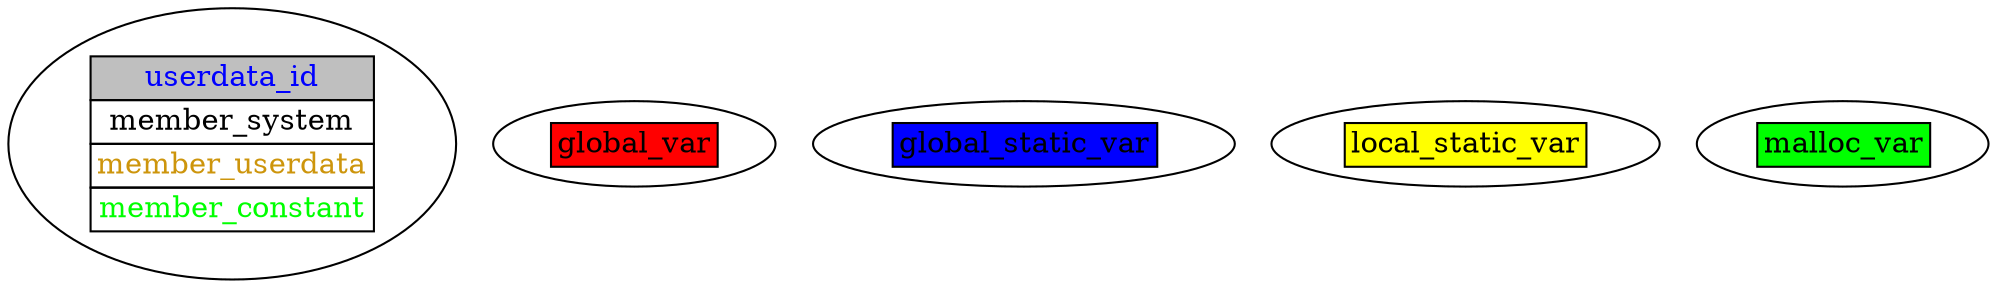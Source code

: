 digraph "template"
{
    // TD  Table Data
    // TR  Table Row

    // data structure
    userdata_id [label=<
    <TABLE BORDER="0" CELLBORDER="1" CELLSPACING="0">
        <TR><TD PORT="f0" BGCOLOR="grey75"><FONT COLOR="blue">userdata_id</FONT></TD></TR>
        <TR><TD PORT="f1" TITLE="" HREF="">member_system</TD></TR>
        <TR><TD PORT="f2" TITLE="" HREF=""><FONT COLOR="darkgoldenrod3">member_userdata</FONT></TD></TR>
        <TR><TD><FONT COLOR="green">member_constant</FONT></TD></TR>
    </TABLE>>];

    # global variable
    global_var [label=<
    <TABLE BORDER="0" CELLBORDER="1" CELLSPACING="0">
        <TR><TD PORT="f0" TITLE="" HREF="" BGCOLOR="red"><FONT COLOR="black">global_var</FONT></TD></TR>
    </TABLE>>];

    # global static variable
    global_static_var [label=<
    <TABLE BORDER="0" CELLBORDER="1" CELLSPACING="0">
        <TR><TD PORT="f0" TITLE="" HREF="" BGCOLOR="blue"><FONT COLOR="black">global_static_var</FONT></TD></TR>
    </TABLE>>];

    # local static variable
    local_static_var [label=<
    <TABLE BORDER="0" CELLBORDER="1" CELLSPACING="0">
        <TR><TD PORT="f0" TITLE="" HREF="" BGCOLOR="yellow"><FONT COLOR="black">local_static_var</FONT></TD></TR>
    </TABLE>>];

    # malloc variable
    malloc_var [label=<
    <TABLE BORDER="0" CELLBORDER="1" CELLSPACING="0">
        <TR><TD PORT="f0" TITLE="" HREF="" BGCOLOR="green"><FONT COLOR="black">malloc_var</FONT></TD></TR>
    </TABLE>>];
}
